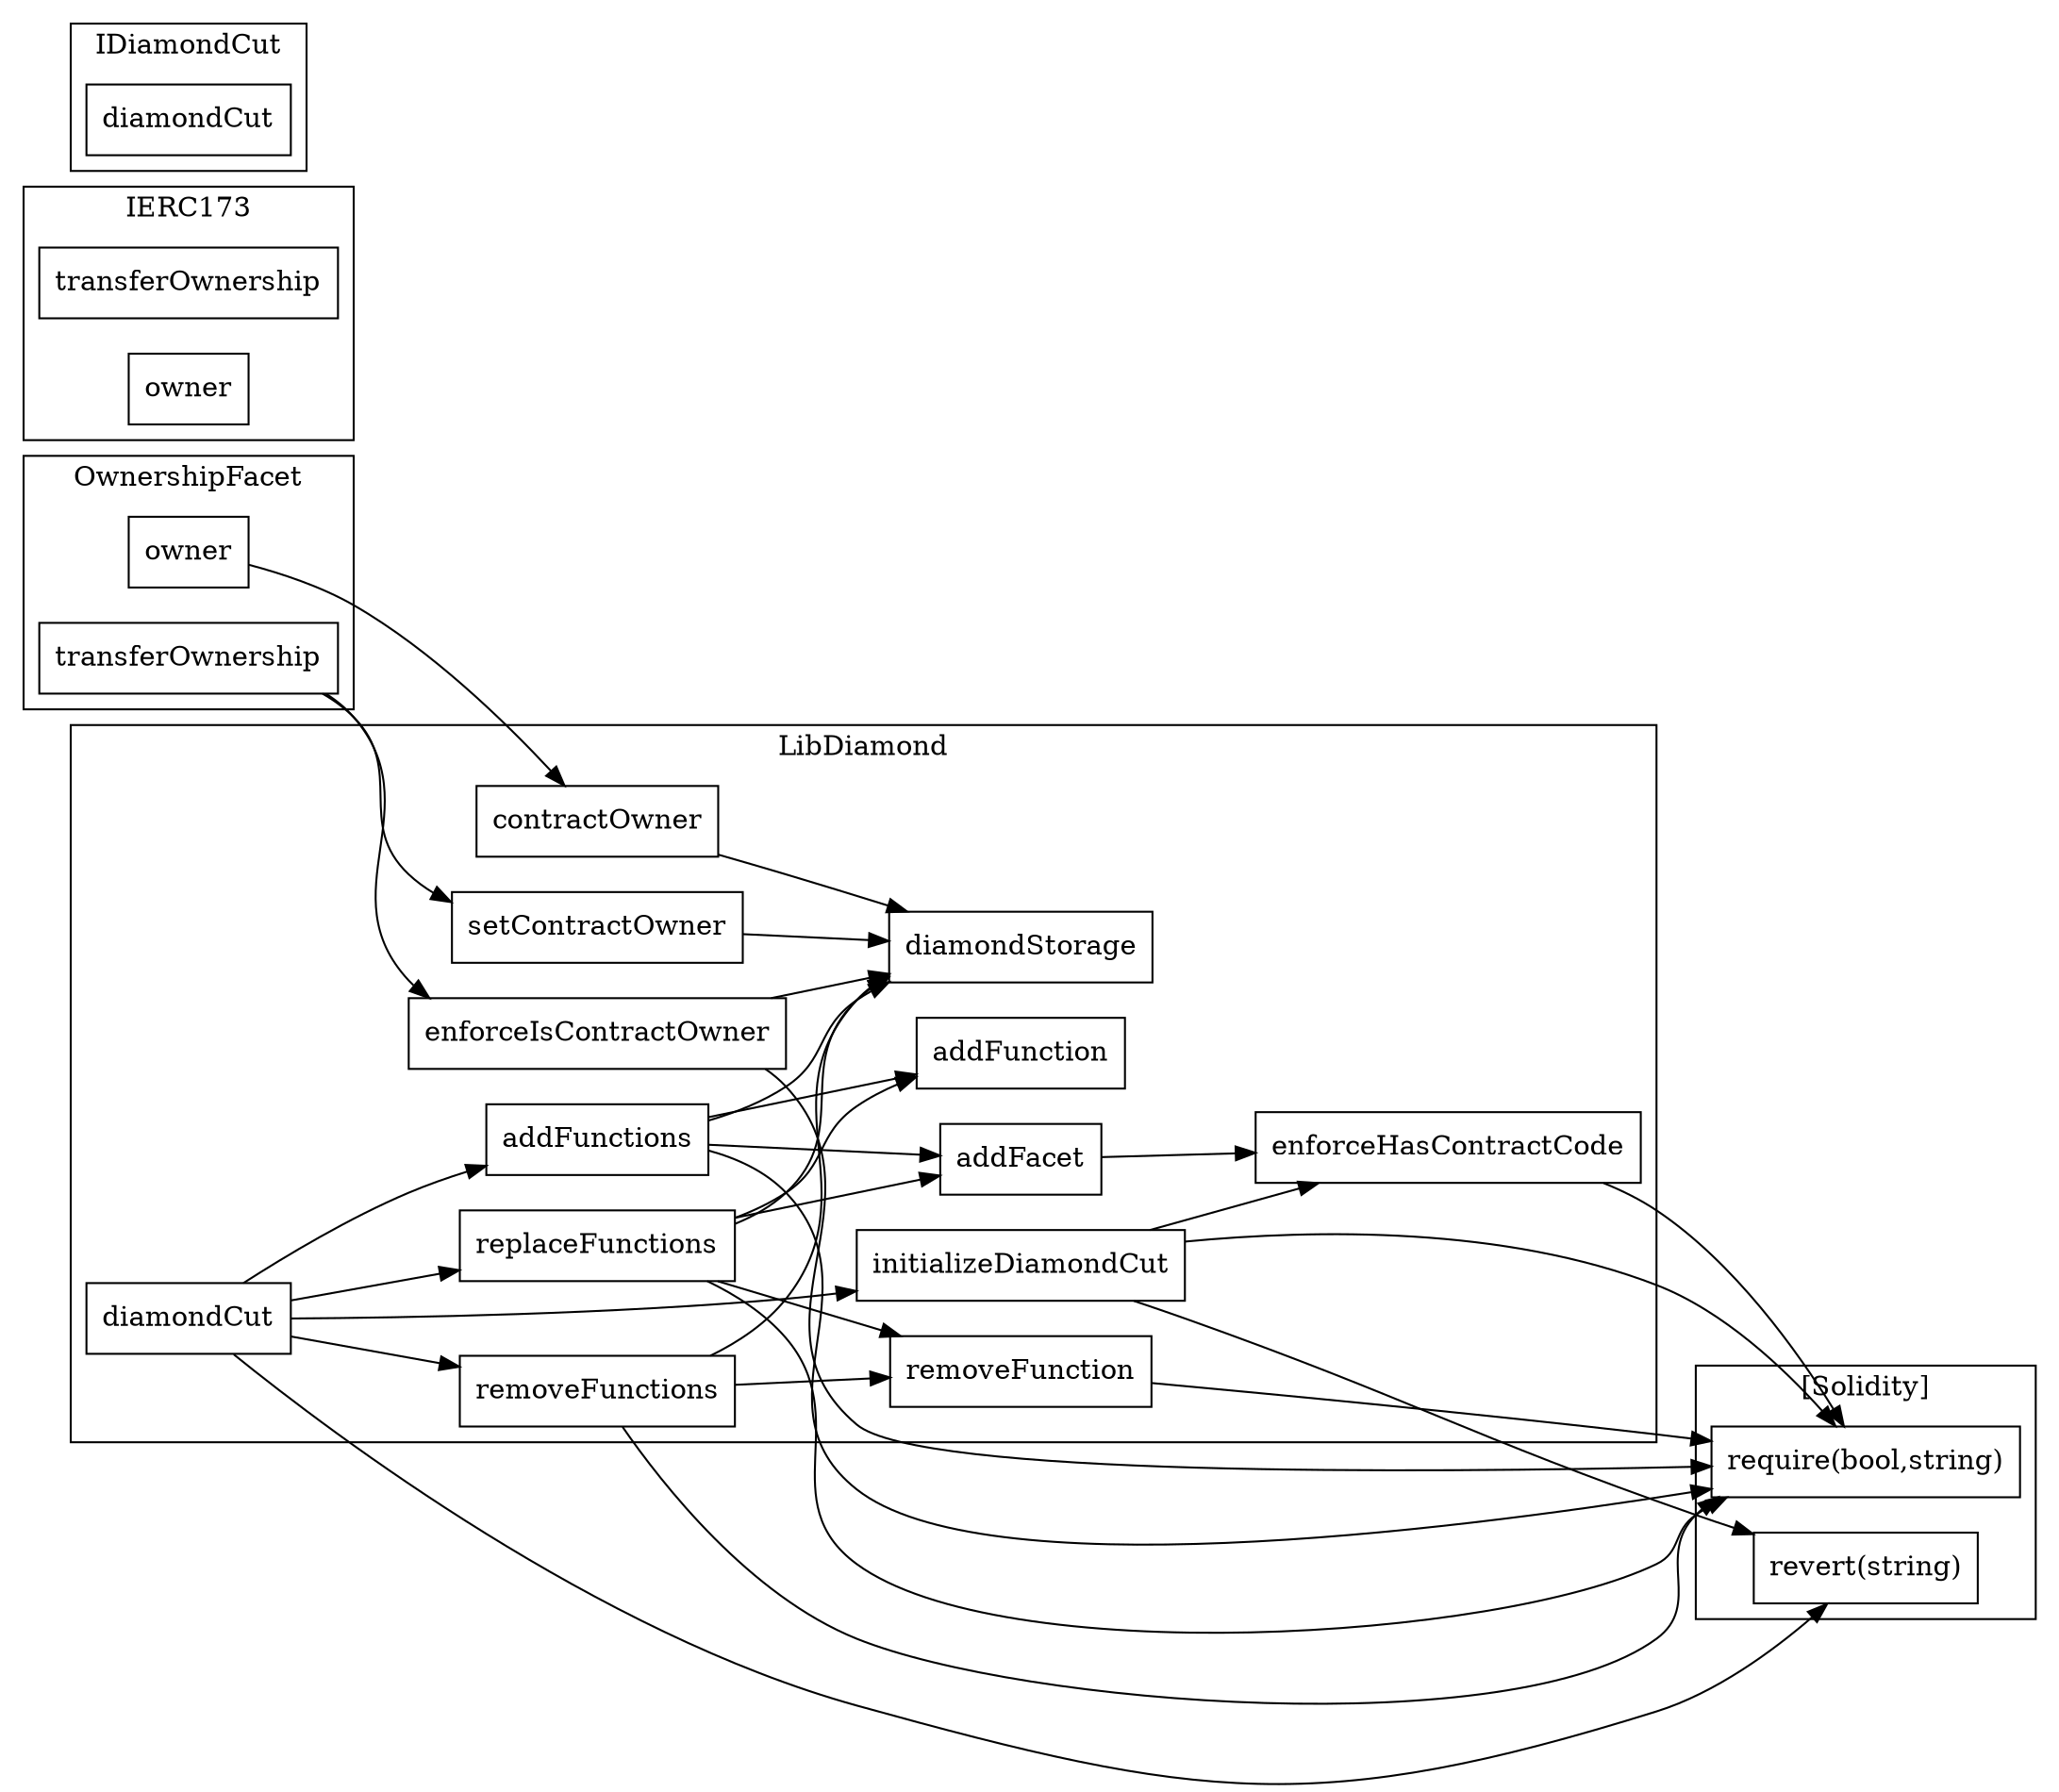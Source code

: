 strict digraph {
rankdir="LR"
node [shape=box]
subgraph cluster_896_LibDiamond {
label = "LibDiamond"
"896_addFunction" [label="addFunction"]
"896_diamondCut" [label="diamondCut"]
"896_enforceIsContractOwner" [label="enforceIsContractOwner"]
"896_addFacet" [label="addFacet"]
"896_removeFunctions" [label="removeFunctions"]
"896_contractOwner" [label="contractOwner"]
"896_initializeDiamondCut" [label="initializeDiamondCut"]
"896_setContractOwner" [label="setContractOwner"]
"896_replaceFunctions" [label="replaceFunctions"]
"896_diamondStorage" [label="diamondStorage"]
"896_removeFunction" [label="removeFunction"]
"896_addFunctions" [label="addFunctions"]
"896_enforceHasContractCode" [label="enforceHasContractCode"]
"896_addFunctions" -> "896_addFunction"
"896_diamondCut" -> "896_removeFunctions"
"896_diamondCut" -> "896_replaceFunctions"
"896_initializeDiamondCut" -> "896_enforceHasContractCode"
"896_removeFunctions" -> "896_removeFunction"
"896_replaceFunctions" -> "896_addFunction"
"896_replaceFunctions" -> "896_removeFunction"
"896_addFunctions" -> "896_addFacet"
"896_replaceFunctions" -> "896_addFacet"
"896_diamondCut" -> "896_addFunctions"
"896_addFacet" -> "896_enforceHasContractCode"
"896_addFunctions" -> "896_diamondStorage"
"896_contractOwner" -> "896_diamondStorage"
"896_removeFunctions" -> "896_diamondStorage"
"896_diamondCut" -> "896_initializeDiamondCut"
"896_enforceIsContractOwner" -> "896_diamondStorage"
"896_replaceFunctions" -> "896_diamondStorage"
"896_setContractOwner" -> "896_diamondStorage"
}subgraph cluster_62_IERC173 {
label = "IERC173"
"62_transferOwnership" [label="transferOwnership"]
"62_owner" [label="owner"]
}subgraph cluster_934_IDiamondCut {
label = "IDiamondCut"
"934_diamondCut" [label="diamondCut"]
}subgraph cluster_39_OwnershipFacet {
label = "OwnershipFacet"
"39_owner" [label="owner"]
"39_transferOwnership" [label="transferOwnership"]
}subgraph cluster_solidity {
label = "[Solidity]"
"require(bool,string)" 
"revert(string)" 
"896_removeFunction" -> "require(bool,string)"
"896_initializeDiamondCut" -> "require(bool,string)"
"896_initializeDiamondCut" -> "revert(string)"
"896_enforceHasContractCode" -> "require(bool,string)"
"896_removeFunctions" -> "require(bool,string)"
"896_enforceIsContractOwner" -> "require(bool,string)"
"896_diamondCut" -> "revert(string)"
"896_addFunctions" -> "require(bool,string)"
"896_replaceFunctions" -> "require(bool,string)"
}"39_transferOwnership" -> "896_enforceIsContractOwner"
"39_owner" -> "896_contractOwner"
"39_transferOwnership" -> "896_setContractOwner"
}